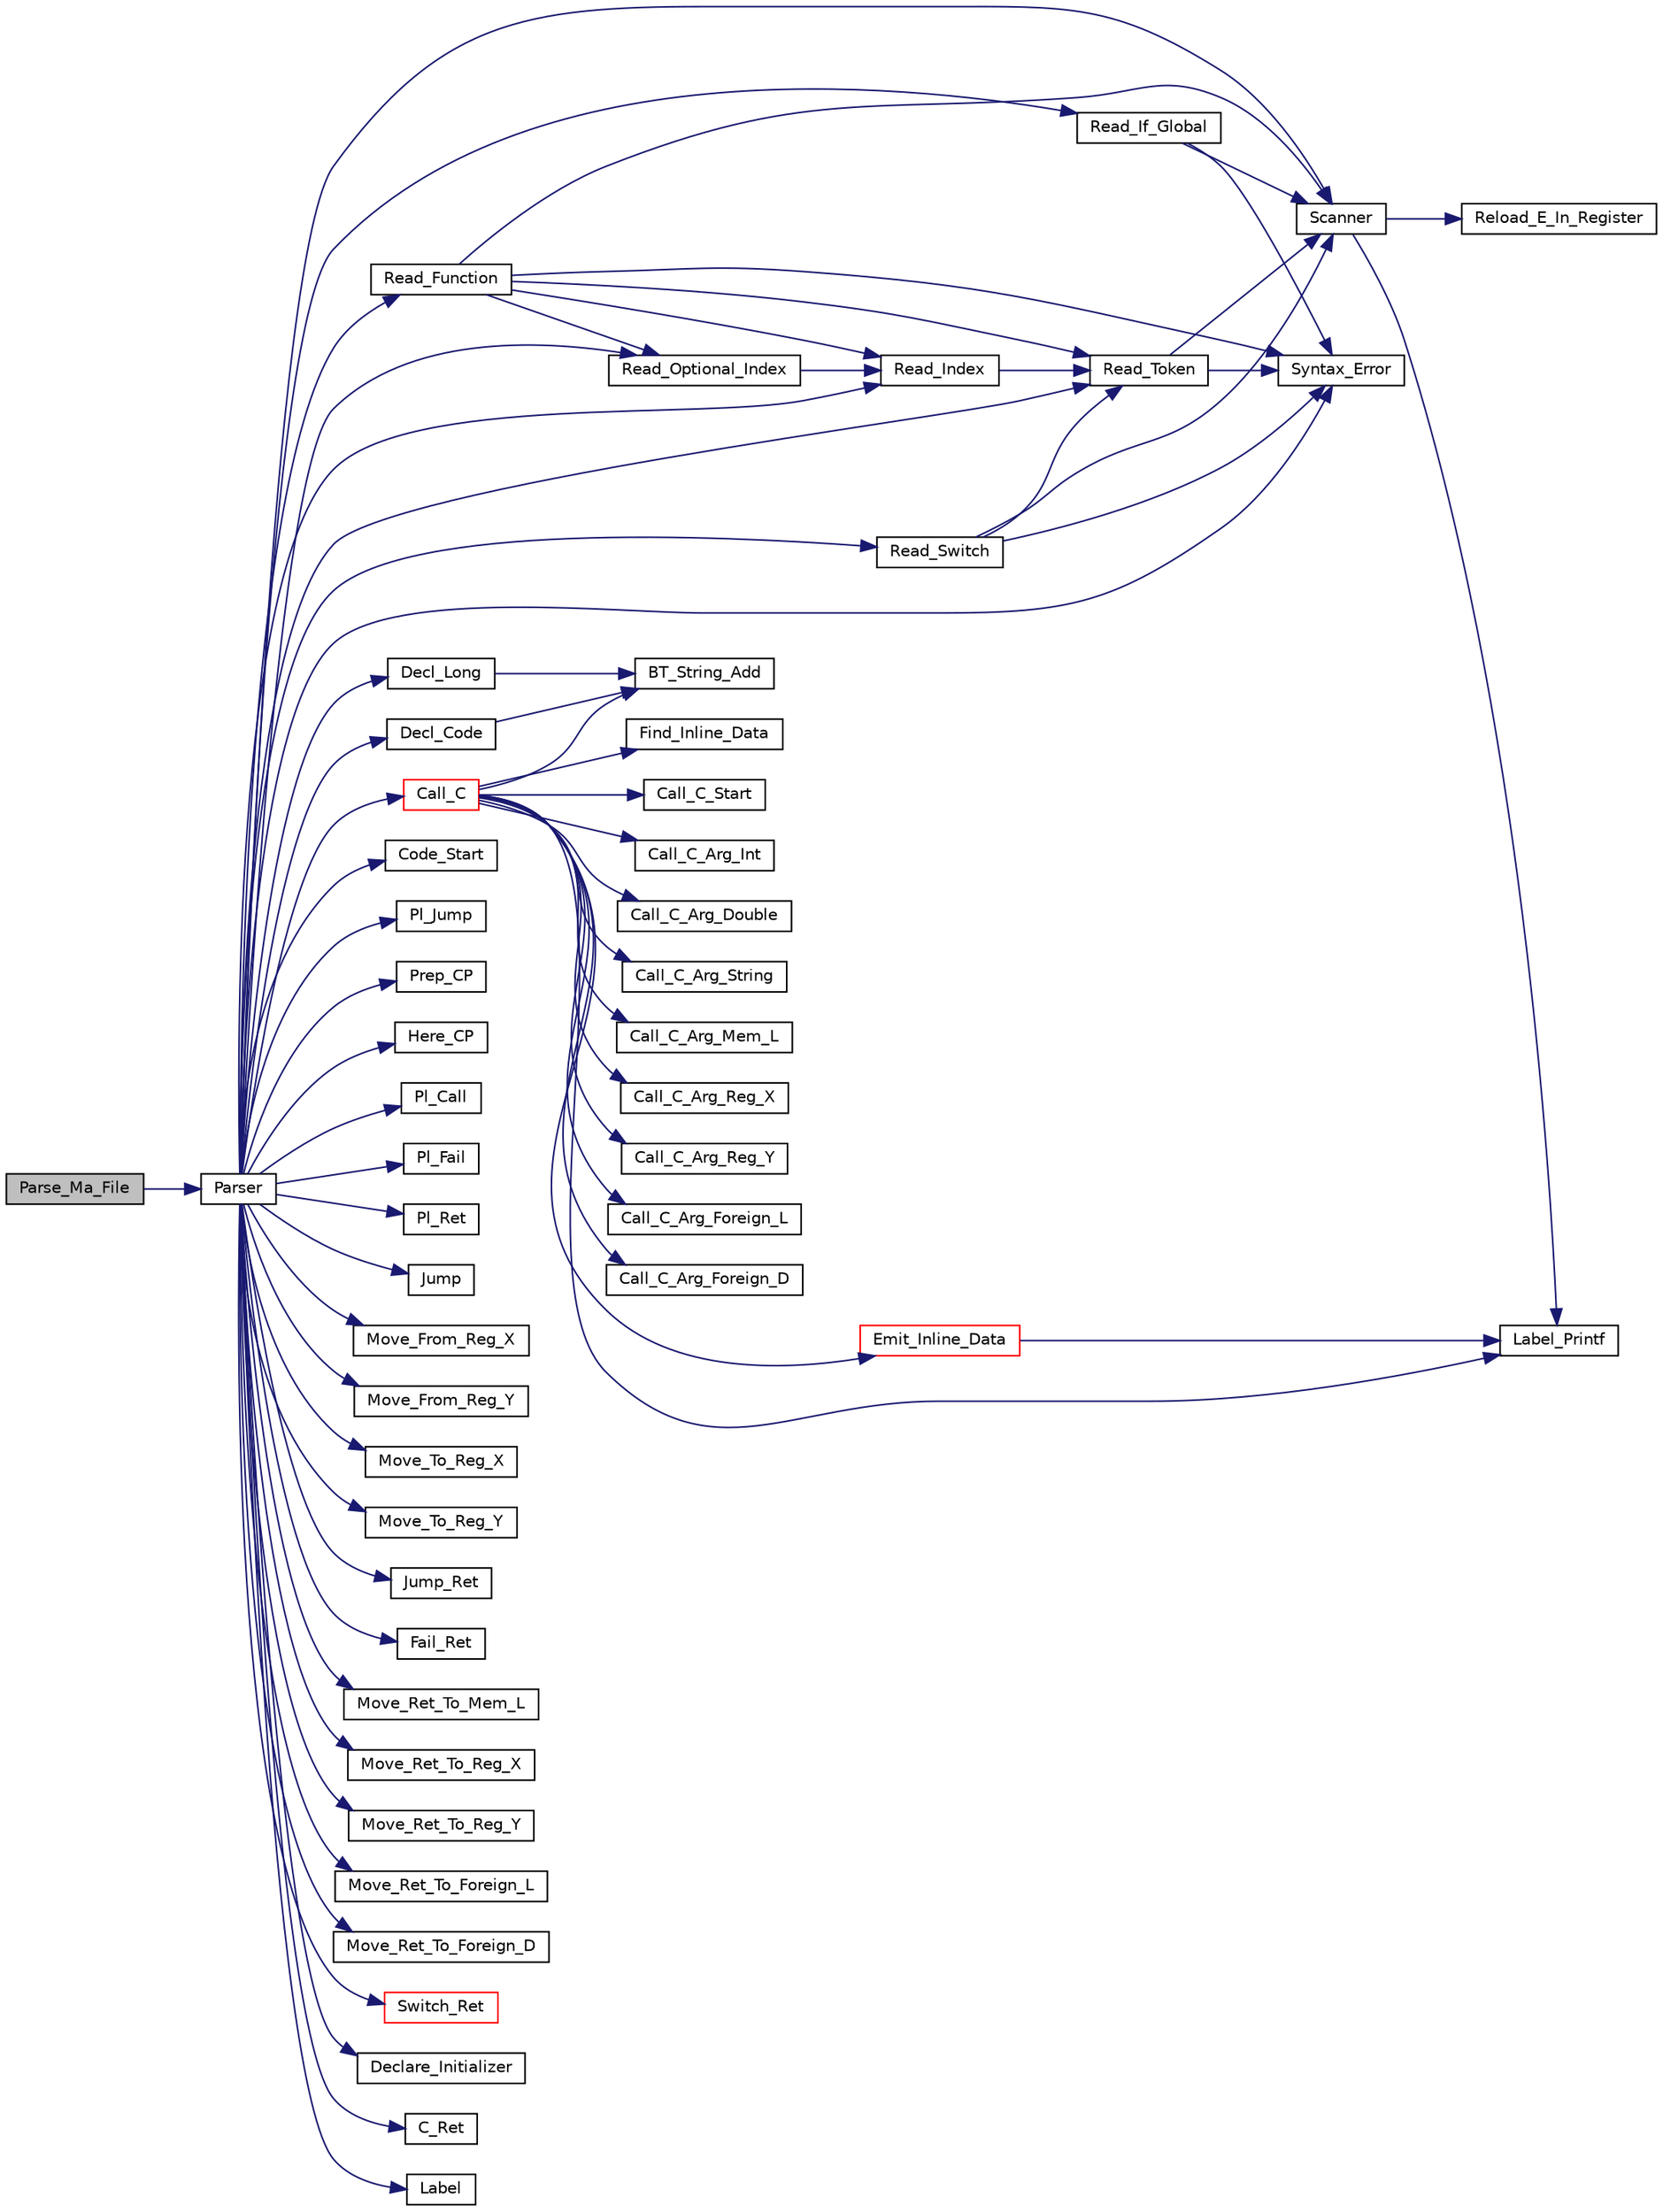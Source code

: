 digraph "Parse_Ma_File"
{
  edge [fontname="Helvetica",fontsize="10",labelfontname="Helvetica",labelfontsize="10"];
  node [fontname="Helvetica",fontsize="10",shape=record];
  rankdir="LR";
  Node1 [label="Parse_Ma_File",height=0.2,width=0.4,color="black", fillcolor="grey75", style="filled", fontcolor="black"];
  Node1 -> Node2 [color="midnightblue",fontsize="10",style="solid",fontname="Helvetica"];
  Node2 [label="Parser",height=0.2,width=0.4,color="black", fillcolor="white", style="filled",URL="$ma__parser_8c.html#a3dbe66c5fada4cfd6e6d6d8f775e0caf"];
  Node2 -> Node3 [color="midnightblue",fontsize="10",style="solid",fontname="Helvetica"];
  Node3 [label="Scanner",height=0.2,width=0.4,color="black", fillcolor="white", style="filled",URL="$ma__parser_8c.html#ab7c2794ba668d94c59a045d90a086622"];
  Node3 -> Node4 [color="midnightblue",fontsize="10",style="solid",fontname="Helvetica"];
  Node4 [label="Label_Printf",height=0.2,width=0.4,color="black", fillcolor="white", style="filled",URL="$ma2asm_8c.html#a55647b9192e0e0e7eb3e53f712402558"];
  Node3 -> Node5 [color="midnightblue",fontsize="10",style="solid",fontname="Helvetica"];
  Node5 [label="Reload_E_In_Register",height=0.2,width=0.4,color="black", fillcolor="white", style="filled",URL="$alpha__any_8c.html#a53bd6fca87a2fd6ae394bd63c5689edf"];
  Node2 -> Node6 [color="midnightblue",fontsize="10",style="solid",fontname="Helvetica"];
  Node6 [label="Syntax_Error",height=0.2,width=0.4,color="black", fillcolor="white", style="filled",URL="$ma__parser_8c.html#a00f9ed3bd2f87261ec6e2f0fa667dfce"];
  Node2 -> Node7 [color="midnightblue",fontsize="10",style="solid",fontname="Helvetica"];
  Node7 [label="Read_If_Global",height=0.2,width=0.4,color="black", fillcolor="white", style="filled",URL="$ma__parser_8c.html#ae6a289869d5ca4704ca371e95956f3fd"];
  Node7 -> Node3 [color="midnightblue",fontsize="10",style="solid",fontname="Helvetica"];
  Node7 -> Node6 [color="midnightblue",fontsize="10",style="solid",fontname="Helvetica"];
  Node2 -> Node8 [color="midnightblue",fontsize="10",style="solid",fontname="Helvetica"];
  Node8 [label="Read_Token",height=0.2,width=0.4,color="black", fillcolor="white", style="filled",URL="$ma__parser_8c.html#a80d49cb24fd69d9eb23932a996e2c647"];
  Node8 -> Node3 [color="midnightblue",fontsize="10",style="solid",fontname="Helvetica"];
  Node8 -> Node6 [color="midnightblue",fontsize="10",style="solid",fontname="Helvetica"];
  Node2 -> Node9 [color="midnightblue",fontsize="10",style="solid",fontname="Helvetica"];
  Node9 [label="Decl_Code",height=0.2,width=0.4,color="black", fillcolor="white", style="filled",URL="$ma2asm_8c.html#aa8b6ff2e08644fa073ab516643de4827"];
  Node9 -> Node10 [color="midnightblue",fontsize="10",style="solid",fontname="Helvetica"];
  Node10 [label="BT_String_Add",height=0.2,width=0.4,color="black", fillcolor="white", style="filled",URL="$bt__string_8c.html#a4d385a49b03f7aeac7c168ef48d492d0"];
  Node2 -> Node11 [color="midnightblue",fontsize="10",style="solid",fontname="Helvetica"];
  Node11 [label="Code_Start",height=0.2,width=0.4,color="black", fillcolor="white", style="filled",URL="$alpha__any_8c.html#a0c77cb830e2b388fcc1fb5322d5c3f13"];
  Node2 -> Node12 [color="midnightblue",fontsize="10",style="solid",fontname="Helvetica"];
  Node12 [label="Pl_Jump",height=0.2,width=0.4,color="black", fillcolor="white", style="filled",URL="$alpha__any_8c.html#a5e5e17240bceefba89b5231952d11dcc"];
  Node2 -> Node13 [color="midnightblue",fontsize="10",style="solid",fontname="Helvetica"];
  Node13 [label="Prep_CP",height=0.2,width=0.4,color="black", fillcolor="white", style="filled",URL="$alpha__any_8c.html#ac10bb2c52ddcf17419fddeddb95e9715"];
  Node2 -> Node14 [color="midnightblue",fontsize="10",style="solid",fontname="Helvetica"];
  Node14 [label="Here_CP",height=0.2,width=0.4,color="black", fillcolor="white", style="filled",URL="$alpha__any_8c.html#a3d367a905c1c3e8f29b268511c43462b"];
  Node2 -> Node15 [color="midnightblue",fontsize="10",style="solid",fontname="Helvetica"];
  Node15 [label="Pl_Call",height=0.2,width=0.4,color="black", fillcolor="white", style="filled",URL="$alpha__any_8c.html#ac518d1a29c3015b3aec79cfa4300c362"];
  Node2 -> Node16 [color="midnightblue",fontsize="10",style="solid",fontname="Helvetica"];
  Node16 [label="Pl_Fail",height=0.2,width=0.4,color="black", fillcolor="white", style="filled",URL="$alpha__any_8c.html#aa0fe7f41cd1793244610e87d597040f6"];
  Node2 -> Node17 [color="midnightblue",fontsize="10",style="solid",fontname="Helvetica"];
  Node17 [label="Pl_Ret",height=0.2,width=0.4,color="black", fillcolor="white", style="filled",URL="$alpha__any_8c.html#a35f4c7f6dc292d72dd13b600d49c10e6"];
  Node2 -> Node18 [color="midnightblue",fontsize="10",style="solid",fontname="Helvetica"];
  Node18 [label="Jump",height=0.2,width=0.4,color="black", fillcolor="white", style="filled",URL="$alpha__any_8c.html#a5e0ace1e7130bd0ab39aff3803d03614"];
  Node2 -> Node19 [color="midnightblue",fontsize="10",style="solid",fontname="Helvetica"];
  Node19 [label="Read_Index",height=0.2,width=0.4,color="black", fillcolor="white", style="filled",URL="$ma__parser_8c.html#a397482d143c8994ae2c6e8cf3d3d0589"];
  Node19 -> Node8 [color="midnightblue",fontsize="10",style="solid",fontname="Helvetica"];
  Node2 -> Node20 [color="midnightblue",fontsize="10",style="solid",fontname="Helvetica"];
  Node20 [label="Move_From_Reg_X",height=0.2,width=0.4,color="black", fillcolor="white", style="filled",URL="$alpha__any_8c.html#a26b1354d98d85d34703d36af84a2fa7f"];
  Node2 -> Node21 [color="midnightblue",fontsize="10",style="solid",fontname="Helvetica"];
  Node21 [label="Move_From_Reg_Y",height=0.2,width=0.4,color="black", fillcolor="white", style="filled",URL="$alpha__any_8c.html#af58d895acfbf04e780eee5aa19d0ebd1"];
  Node2 -> Node22 [color="midnightblue",fontsize="10",style="solid",fontname="Helvetica"];
  Node22 [label="Move_To_Reg_X",height=0.2,width=0.4,color="black", fillcolor="white", style="filled",URL="$alpha__any_8c.html#af7adcc007169701f8e570e632559068f"];
  Node2 -> Node23 [color="midnightblue",fontsize="10",style="solid",fontname="Helvetica"];
  Node23 [label="Move_To_Reg_Y",height=0.2,width=0.4,color="black", fillcolor="white", style="filled",URL="$alpha__any_8c.html#a8dac9698ed961dd1619389ca09a5b0e4"];
  Node2 -> Node24 [color="midnightblue",fontsize="10",style="solid",fontname="Helvetica"];
  Node24 [label="Read_Function",height=0.2,width=0.4,color="black", fillcolor="white", style="filled",URL="$ma__parser_8c.html#a4fdac994cb4bbcf19750447b1a9f4894"];
  Node24 -> Node8 [color="midnightblue",fontsize="10",style="solid",fontname="Helvetica"];
  Node24 -> Node3 [color="midnightblue",fontsize="10",style="solid",fontname="Helvetica"];
  Node24 -> Node6 [color="midnightblue",fontsize="10",style="solid",fontname="Helvetica"];
  Node24 -> Node25 [color="midnightblue",fontsize="10",style="solid",fontname="Helvetica"];
  Node25 [label="Read_Optional_Index",height=0.2,width=0.4,color="black", fillcolor="white", style="filled",URL="$ma__parser_8c.html#a1d93f4cff3616dbb0ea5ac3c04297128"];
  Node25 -> Node19 [color="midnightblue",fontsize="10",style="solid",fontname="Helvetica"];
  Node24 -> Node19 [color="midnightblue",fontsize="10",style="solid",fontname="Helvetica"];
  Node2 -> Node26 [color="midnightblue",fontsize="10",style="solid",fontname="Helvetica"];
  Node26 [label="Call_C",height=0.2,width=0.4,color="red", fillcolor="white", style="filled",URL="$ma2asm_8c.html#a4e9a1630ccc62db3caa97ab5abc0a1ca"];
  Node26 -> Node27 [color="midnightblue",fontsize="10",style="solid",fontname="Helvetica"];
  Node27 [label="Find_Inline_Data",height=0.2,width=0.4,color="black", fillcolor="white", style="filled",URL="$ma2asm_8c.html#af58a5b3057b4025c06a20497353ad99a"];
  Node26 -> Node28 [color="midnightblue",fontsize="10",style="solid",fontname="Helvetica"];
  Node28 [label="Call_C_Start",height=0.2,width=0.4,color="black", fillcolor="white", style="filled",URL="$alpha__any_8c.html#abed8844e5eb90398ed7d4e5ac92c96b4"];
  Node26 -> Node29 [color="midnightblue",fontsize="10",style="solid",fontname="Helvetica"];
  Node29 [label="Call_C_Arg_Int",height=0.2,width=0.4,color="black", fillcolor="white", style="filled",URL="$alpha__any_8c.html#a46b3150c744d1824cd10a2c6192d79cf"];
  Node26 -> Node30 [color="midnightblue",fontsize="10",style="solid",fontname="Helvetica"];
  Node30 [label="Call_C_Arg_Double",height=0.2,width=0.4,color="black", fillcolor="white", style="filled",URL="$alpha__any_8c.html#a11185a9323ed03538b4967da01b3c5fd"];
  Node26 -> Node10 [color="midnightblue",fontsize="10",style="solid",fontname="Helvetica"];
  Node26 -> Node31 [color="midnightblue",fontsize="10",style="solid",fontname="Helvetica"];
  Node31 [label="Call_C_Arg_String",height=0.2,width=0.4,color="black", fillcolor="white", style="filled",URL="$alpha__any_8c.html#a48c333fd83686535d30e1577e7368134"];
  Node26 -> Node32 [color="midnightblue",fontsize="10",style="solid",fontname="Helvetica"];
  Node32 [label="Call_C_Arg_Mem_L",height=0.2,width=0.4,color="black", fillcolor="white", style="filled",URL="$alpha__any_8c.html#a964a096b28818e43f7e51dd5dd6f76f0"];
  Node26 -> Node33 [color="midnightblue",fontsize="10",style="solid",fontname="Helvetica"];
  Node33 [label="Call_C_Arg_Reg_X",height=0.2,width=0.4,color="black", fillcolor="white", style="filled",URL="$alpha__any_8c.html#a2f2f15033fa151bd5b50ea330c95606f"];
  Node26 -> Node34 [color="midnightblue",fontsize="10",style="solid",fontname="Helvetica"];
  Node34 [label="Call_C_Arg_Reg_Y",height=0.2,width=0.4,color="black", fillcolor="white", style="filled",URL="$alpha__any_8c.html#a9336ef2973a657cc4140763f6bca9b55"];
  Node26 -> Node35 [color="midnightblue",fontsize="10",style="solid",fontname="Helvetica"];
  Node35 [label="Call_C_Arg_Foreign_L",height=0.2,width=0.4,color="black", fillcolor="white", style="filled",URL="$alpha__any_8c.html#a44157a3aa7743bec9bd4c63203183253"];
  Node26 -> Node36 [color="midnightblue",fontsize="10",style="solid",fontname="Helvetica"];
  Node36 [label="Call_C_Arg_Foreign_D",height=0.2,width=0.4,color="black", fillcolor="white", style="filled",URL="$alpha__any_8c.html#a74eac647b8a008ece21cc0eeffe98ef5"];
  Node26 -> Node4 [color="midnightblue",fontsize="10",style="solid",fontname="Helvetica"];
  Node26 -> Node37 [color="midnightblue",fontsize="10",style="solid",fontname="Helvetica"];
  Node37 [label="Emit_Inline_Data",height=0.2,width=0.4,color="red", fillcolor="white", style="filled",URL="$ma2asm_8c.html#a2f875c28b62ed1290b6f8453fb540f48"];
  Node37 -> Node4 [color="midnightblue",fontsize="10",style="solid",fontname="Helvetica"];
  Node2 -> Node38 [color="midnightblue",fontsize="10",style="solid",fontname="Helvetica"];
  Node38 [label="Jump_Ret",height=0.2,width=0.4,color="black", fillcolor="white", style="filled",URL="$alpha__any_8c.html#a5b2d1ff8df86ea05b138d4fc226992e2"];
  Node2 -> Node39 [color="midnightblue",fontsize="10",style="solid",fontname="Helvetica"];
  Node39 [label="Fail_Ret",height=0.2,width=0.4,color="black", fillcolor="white", style="filled",URL="$alpha__any_8c.html#a931e4167eb65f76e8cffcd63c1404fa6"];
  Node2 -> Node40 [color="midnightblue",fontsize="10",style="solid",fontname="Helvetica"];
  Node40 [label="Move_Ret_To_Mem_L",height=0.2,width=0.4,color="black", fillcolor="white", style="filled",URL="$alpha__any_8c.html#af58bf1aee8b9f42dedb80793943ab739"];
  Node2 -> Node25 [color="midnightblue",fontsize="10",style="solid",fontname="Helvetica"];
  Node2 -> Node41 [color="midnightblue",fontsize="10",style="solid",fontname="Helvetica"];
  Node41 [label="Move_Ret_To_Reg_X",height=0.2,width=0.4,color="black", fillcolor="white", style="filled",URL="$alpha__any_8c.html#a4fd1cd87c4569f850eb69124553ad1c9"];
  Node2 -> Node42 [color="midnightblue",fontsize="10",style="solid",fontname="Helvetica"];
  Node42 [label="Move_Ret_To_Reg_Y",height=0.2,width=0.4,color="black", fillcolor="white", style="filled",URL="$alpha__any_8c.html#a37f9d9f4b7eb11439b9beb940a5e676b"];
  Node2 -> Node43 [color="midnightblue",fontsize="10",style="solid",fontname="Helvetica"];
  Node43 [label="Move_Ret_To_Foreign_L",height=0.2,width=0.4,color="black", fillcolor="white", style="filled",URL="$alpha__any_8c.html#a37323d79308784cb6bfa02eb3bffa5cd"];
  Node2 -> Node44 [color="midnightblue",fontsize="10",style="solid",fontname="Helvetica"];
  Node44 [label="Move_Ret_To_Foreign_D",height=0.2,width=0.4,color="black", fillcolor="white", style="filled",URL="$alpha__any_8c.html#ae6a5584e8dfe8bc0f63859d1f33febda"];
  Node2 -> Node45 [color="midnightblue",fontsize="10",style="solid",fontname="Helvetica"];
  Node45 [label="Read_Switch",height=0.2,width=0.4,color="black", fillcolor="white", style="filled",URL="$ma__parser_8c.html#a53391ac188c459db8b6027ee93009006"];
  Node45 -> Node8 [color="midnightblue",fontsize="10",style="solid",fontname="Helvetica"];
  Node45 -> Node3 [color="midnightblue",fontsize="10",style="solid",fontname="Helvetica"];
  Node45 -> Node6 [color="midnightblue",fontsize="10",style="solid",fontname="Helvetica"];
  Node2 -> Node46 [color="midnightblue",fontsize="10",style="solid",fontname="Helvetica"];
  Node46 [label="Switch_Ret",height=0.2,width=0.4,color="red", fillcolor="white", style="filled",URL="$ma2asm_8c.html#ab348042c2e4626c2e75741315166aed5"];
  Node2 -> Node47 [color="midnightblue",fontsize="10",style="solid",fontname="Helvetica"];
  Node47 [label="Declare_Initializer",height=0.2,width=0.4,color="black", fillcolor="white", style="filled",URL="$ma2asm_8c.html#adb8321cae53340dd612df2611478ecac"];
  Node2 -> Node48 [color="midnightblue",fontsize="10",style="solid",fontname="Helvetica"];
  Node48 [label="C_Ret",height=0.2,width=0.4,color="black", fillcolor="white", style="filled",URL="$alpha__any_8c.html#a992e1b5ed98586ba9c7577938f82eb60"];
  Node2 -> Node49 [color="midnightblue",fontsize="10",style="solid",fontname="Helvetica"];
  Node49 [label="Decl_Long",height=0.2,width=0.4,color="black", fillcolor="white", style="filled",URL="$ma2asm_8c.html#a6d90f89ab9a16345660966a5d6221214"];
  Node49 -> Node10 [color="midnightblue",fontsize="10",style="solid",fontname="Helvetica"];
  Node2 -> Node50 [color="midnightblue",fontsize="10",style="solid",fontname="Helvetica"];
  Node50 [label="Label",height=0.2,width=0.4,color="black", fillcolor="white", style="filled",URL="$alpha__any_8c.html#a403d2e1c401f1ee3f0e08eea47524291"];
}
